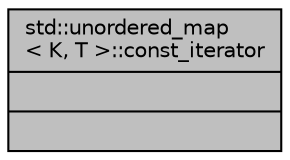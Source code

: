 digraph "std::unordered_map&lt; K, T &gt;::const_iterator"
{
  edge [fontname="Helvetica",fontsize="10",labelfontname="Helvetica",labelfontsize="10"];
  node [fontname="Helvetica",fontsize="10",shape=record];
  Node318 [label="{std::unordered_map\l\< K, T \>::const_iterator\n||}",height=0.2,width=0.4,color="black", fillcolor="grey75", style="filled", fontcolor="black"];
}
